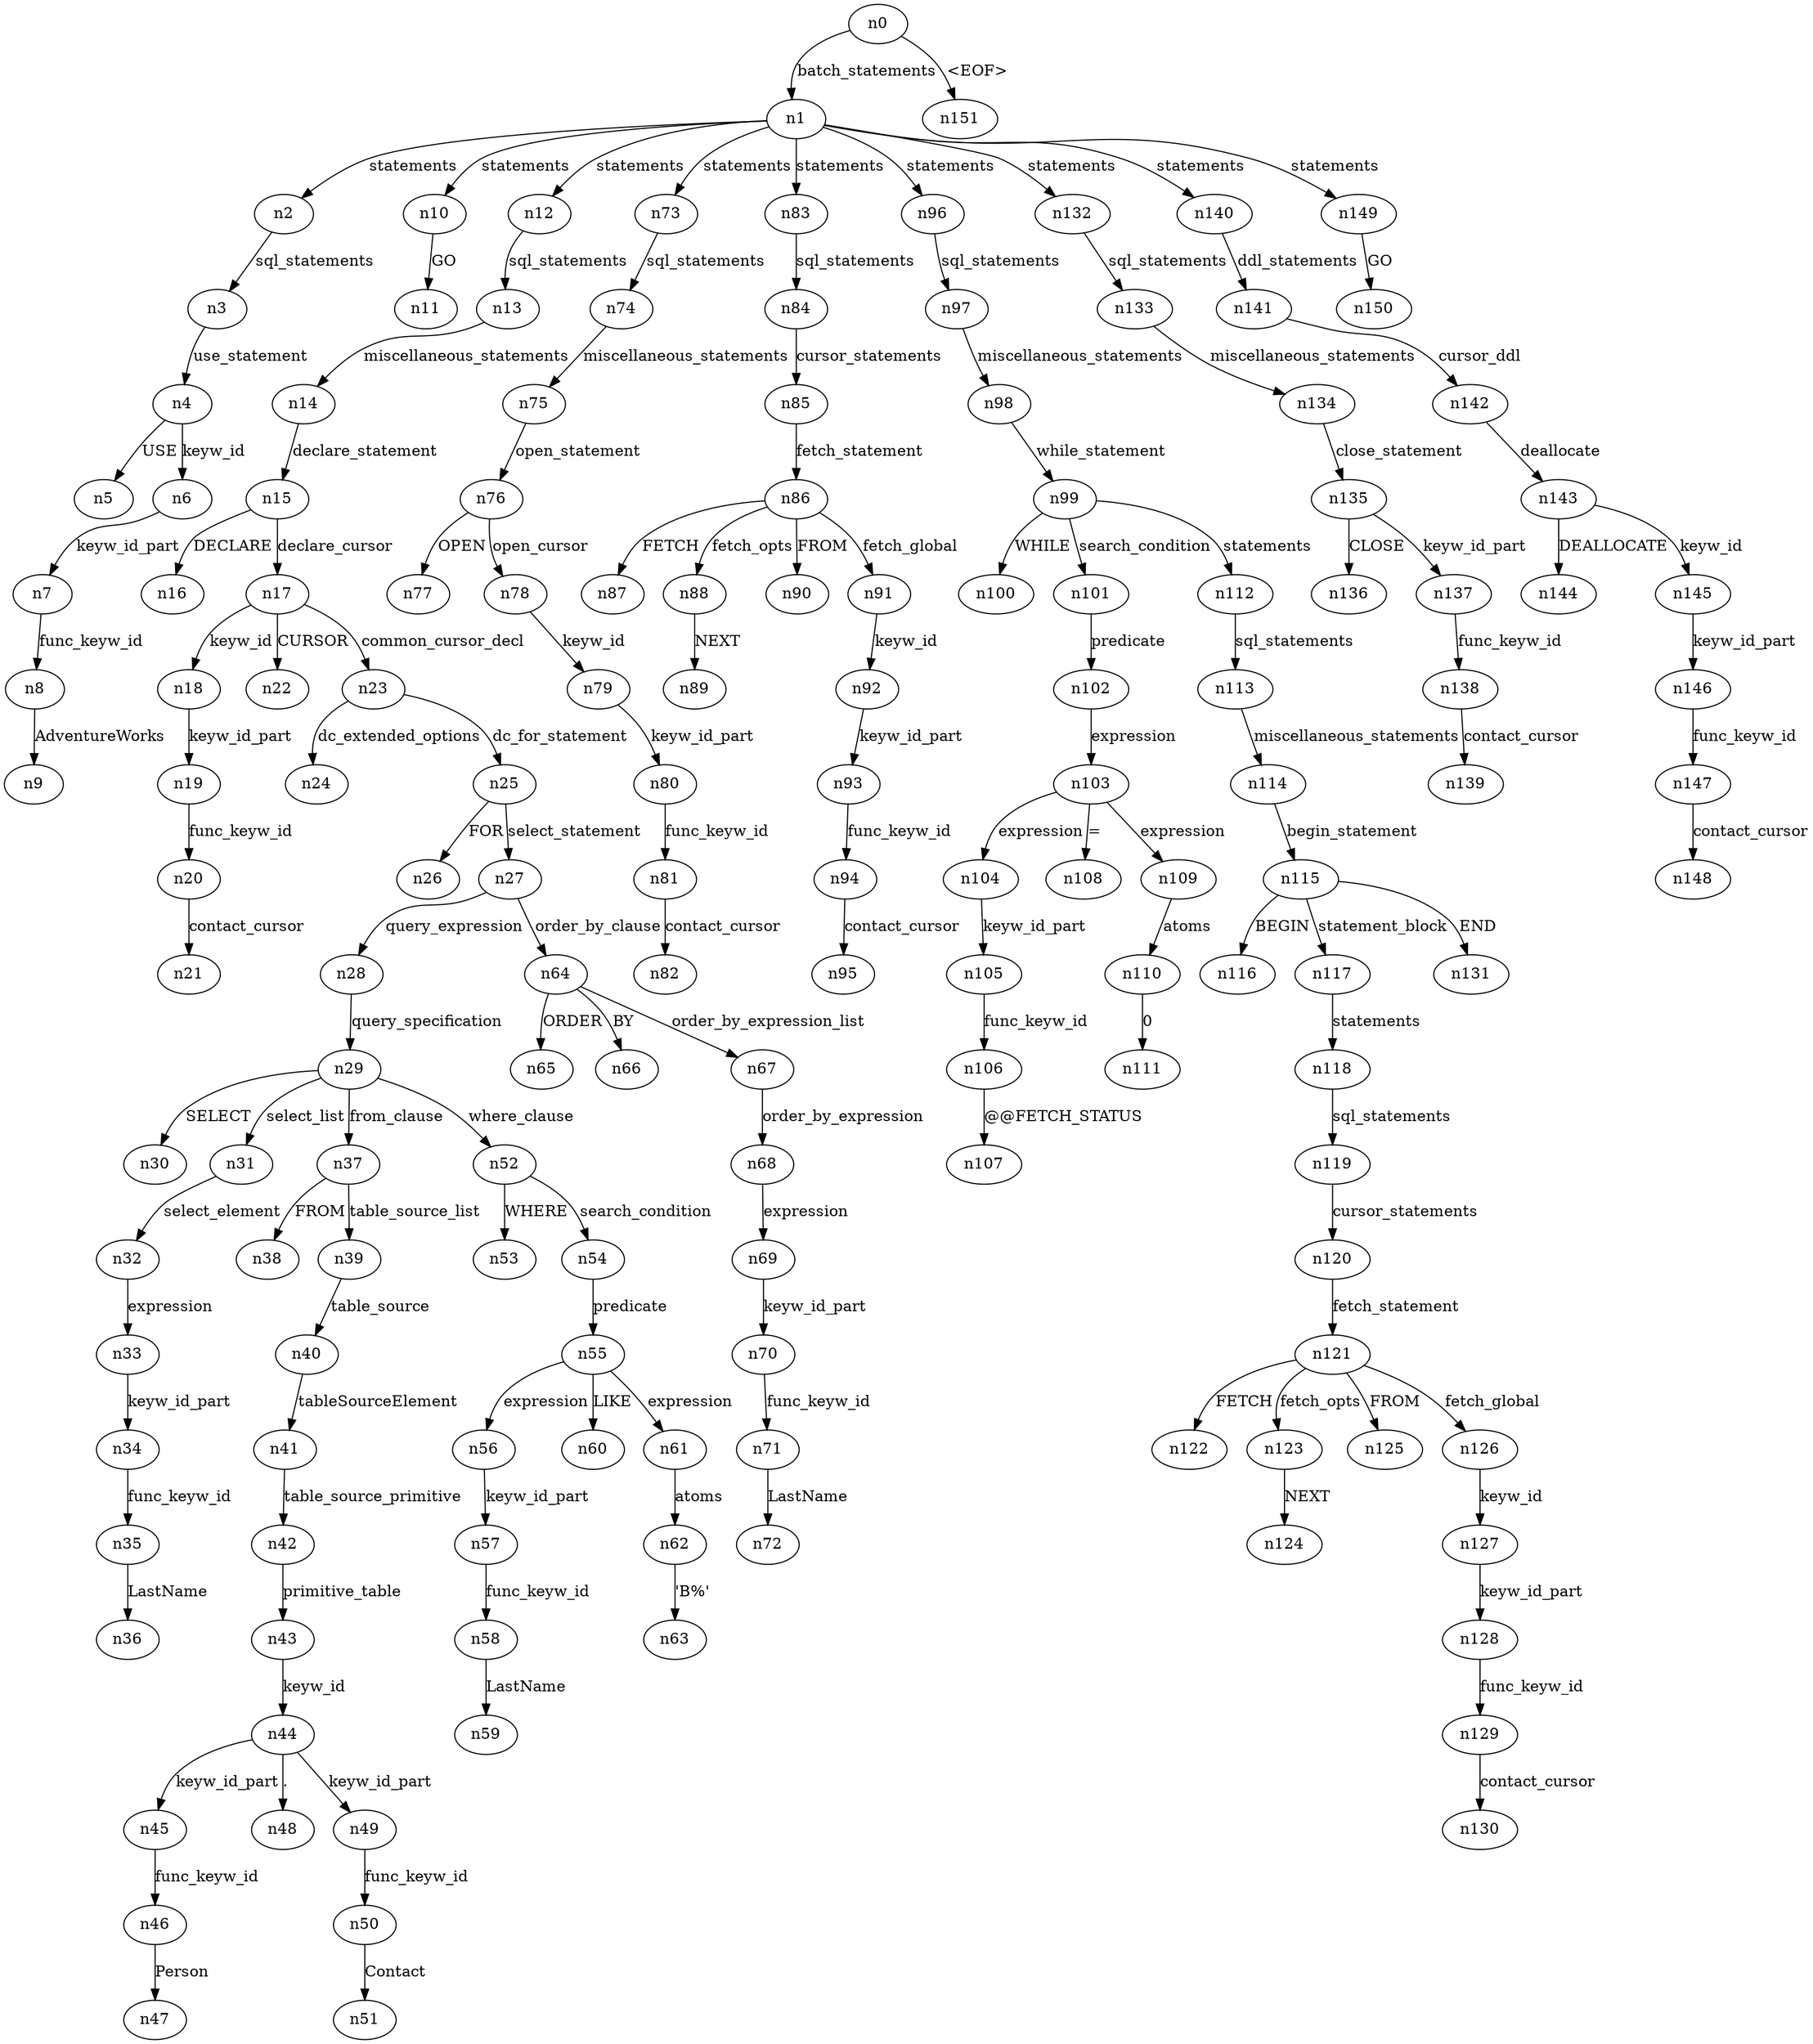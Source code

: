 digraph ParseTree {
  n0 -> n1 [label="batch_statements"];
  n1 -> n2 [label="statements"];
  n2 -> n3 [label="sql_statements"];
  n3 -> n4 [label="use_statement"];
  n4 -> n5 [label="USE"];
  n4 -> n6 [label="keyw_id"];
  n6 -> n7 [label="keyw_id_part"];
  n7 -> n8 [label="func_keyw_id"];
  n8 -> n9 [label="AdventureWorks"];
  n1 -> n10 [label="statements"];
  n10 -> n11 [label="GO"];
  n1 -> n12 [label="statements"];
  n12 -> n13 [label="sql_statements"];
  n13 -> n14 [label="miscellaneous_statements"];
  n14 -> n15 [label="declare_statement"];
  n15 -> n16 [label="DECLARE"];
  n15 -> n17 [label="declare_cursor"];
  n17 -> n18 [label="keyw_id"];
  n18 -> n19 [label="keyw_id_part"];
  n19 -> n20 [label="func_keyw_id"];
  n20 -> n21 [label="contact_cursor"];
  n17 -> n22 [label="CURSOR"];
  n17 -> n23 [label="common_cursor_decl"];
  n23 -> n24 [label="dc_extended_options"];
  n23 -> n25 [label="dc_for_statement"];
  n25 -> n26 [label="FOR"];
  n25 -> n27 [label="select_statement"];
  n27 -> n28 [label="query_expression"];
  n28 -> n29 [label="query_specification"];
  n29 -> n30 [label="SELECT"];
  n29 -> n31 [label="select_list"];
  n31 -> n32 [label="select_element"];
  n32 -> n33 [label="expression"];
  n33 -> n34 [label="keyw_id_part"];
  n34 -> n35 [label="func_keyw_id"];
  n35 -> n36 [label="LastName"];
  n29 -> n37 [label="from_clause"];
  n37 -> n38 [label="FROM"];
  n37 -> n39 [label="table_source_list"];
  n39 -> n40 [label="table_source"];
  n40 -> n41 [label="tableSourceElement"];
  n41 -> n42 [label="table_source_primitive"];
  n42 -> n43 [label="primitive_table"];
  n43 -> n44 [label="keyw_id"];
  n44 -> n45 [label="keyw_id_part"];
  n45 -> n46 [label="func_keyw_id"];
  n46 -> n47 [label="Person"];
  n44 -> n48 [label="."];
  n44 -> n49 [label="keyw_id_part"];
  n49 -> n50 [label="func_keyw_id"];
  n50 -> n51 [label="Contact"];
  n29 -> n52 [label="where_clause"];
  n52 -> n53 [label="WHERE"];
  n52 -> n54 [label="search_condition"];
  n54 -> n55 [label="predicate"];
  n55 -> n56 [label="expression"];
  n56 -> n57 [label="keyw_id_part"];
  n57 -> n58 [label="func_keyw_id"];
  n58 -> n59 [label="LastName"];
  n55 -> n60 [label="LIKE"];
  n55 -> n61 [label="expression"];
  n61 -> n62 [label="atoms"];
  n62 -> n63 [label="'B%'"];
  n27 -> n64 [label="order_by_clause"];
  n64 -> n65 [label="ORDER"];
  n64 -> n66 [label="BY"];
  n64 -> n67 [label="order_by_expression_list"];
  n67 -> n68 [label="order_by_expression"];
  n68 -> n69 [label="expression"];
  n69 -> n70 [label="keyw_id_part"];
  n70 -> n71 [label="func_keyw_id"];
  n71 -> n72 [label="LastName"];
  n1 -> n73 [label="statements"];
  n73 -> n74 [label="sql_statements"];
  n74 -> n75 [label="miscellaneous_statements"];
  n75 -> n76 [label="open_statement"];
  n76 -> n77 [label="OPEN"];
  n76 -> n78 [label="open_cursor"];
  n78 -> n79 [label="keyw_id"];
  n79 -> n80 [label="keyw_id_part"];
  n80 -> n81 [label="func_keyw_id"];
  n81 -> n82 [label="contact_cursor"];
  n1 -> n83 [label="statements"];
  n83 -> n84 [label="sql_statements"];
  n84 -> n85 [label="cursor_statements"];
  n85 -> n86 [label="fetch_statement"];
  n86 -> n87 [label="FETCH"];
  n86 -> n88 [label="fetch_opts"];
  n88 -> n89 [label="NEXT"];
  n86 -> n90 [label="FROM"];
  n86 -> n91 [label="fetch_global"];
  n91 -> n92 [label="keyw_id"];
  n92 -> n93 [label="keyw_id_part"];
  n93 -> n94 [label="func_keyw_id"];
  n94 -> n95 [label="contact_cursor"];
  n1 -> n96 [label="statements"];
  n96 -> n97 [label="sql_statements"];
  n97 -> n98 [label="miscellaneous_statements"];
  n98 -> n99 [label="while_statement"];
  n99 -> n100 [label="WHILE"];
  n99 -> n101 [label="search_condition"];
  n101 -> n102 [label="predicate"];
  n102 -> n103 [label="expression"];
  n103 -> n104 [label="expression"];
  n104 -> n105 [label="keyw_id_part"];
  n105 -> n106 [label="func_keyw_id"];
  n106 -> n107 [label="@@FETCH_STATUS"];
  n103 -> n108 [label="="];
  n103 -> n109 [label="expression"];
  n109 -> n110 [label="atoms"];
  n110 -> n111 [label="0"];
  n99 -> n112 [label="statements"];
  n112 -> n113 [label="sql_statements"];
  n113 -> n114 [label="miscellaneous_statements"];
  n114 -> n115 [label="begin_statement"];
  n115 -> n116 [label="BEGIN"];
  n115 -> n117 [label="statement_block"];
  n117 -> n118 [label="statements"];
  n118 -> n119 [label="sql_statements"];
  n119 -> n120 [label="cursor_statements"];
  n120 -> n121 [label="fetch_statement"];
  n121 -> n122 [label="FETCH"];
  n121 -> n123 [label="fetch_opts"];
  n123 -> n124 [label="NEXT"];
  n121 -> n125 [label="FROM"];
  n121 -> n126 [label="fetch_global"];
  n126 -> n127 [label="keyw_id"];
  n127 -> n128 [label="keyw_id_part"];
  n128 -> n129 [label="func_keyw_id"];
  n129 -> n130 [label="contact_cursor"];
  n115 -> n131 [label="END"];
  n1 -> n132 [label="statements"];
  n132 -> n133 [label="sql_statements"];
  n133 -> n134 [label="miscellaneous_statements"];
  n134 -> n135 [label="close_statement"];
  n135 -> n136 [label="CLOSE"];
  n135 -> n137 [label="keyw_id_part"];
  n137 -> n138 [label="func_keyw_id"];
  n138 -> n139 [label="contact_cursor"];
  n1 -> n140 [label="statements"];
  n140 -> n141 [label="ddl_statements"];
  n141 -> n142 [label="cursor_ddl"];
  n142 -> n143 [label="deallocate"];
  n143 -> n144 [label="DEALLOCATE"];
  n143 -> n145 [label="keyw_id"];
  n145 -> n146 [label="keyw_id_part"];
  n146 -> n147 [label="func_keyw_id"];
  n147 -> n148 [label="contact_cursor"];
  n1 -> n149 [label="statements"];
  n149 -> n150 [label="GO"];
  n0 -> n151 [label="<EOF>"];
}